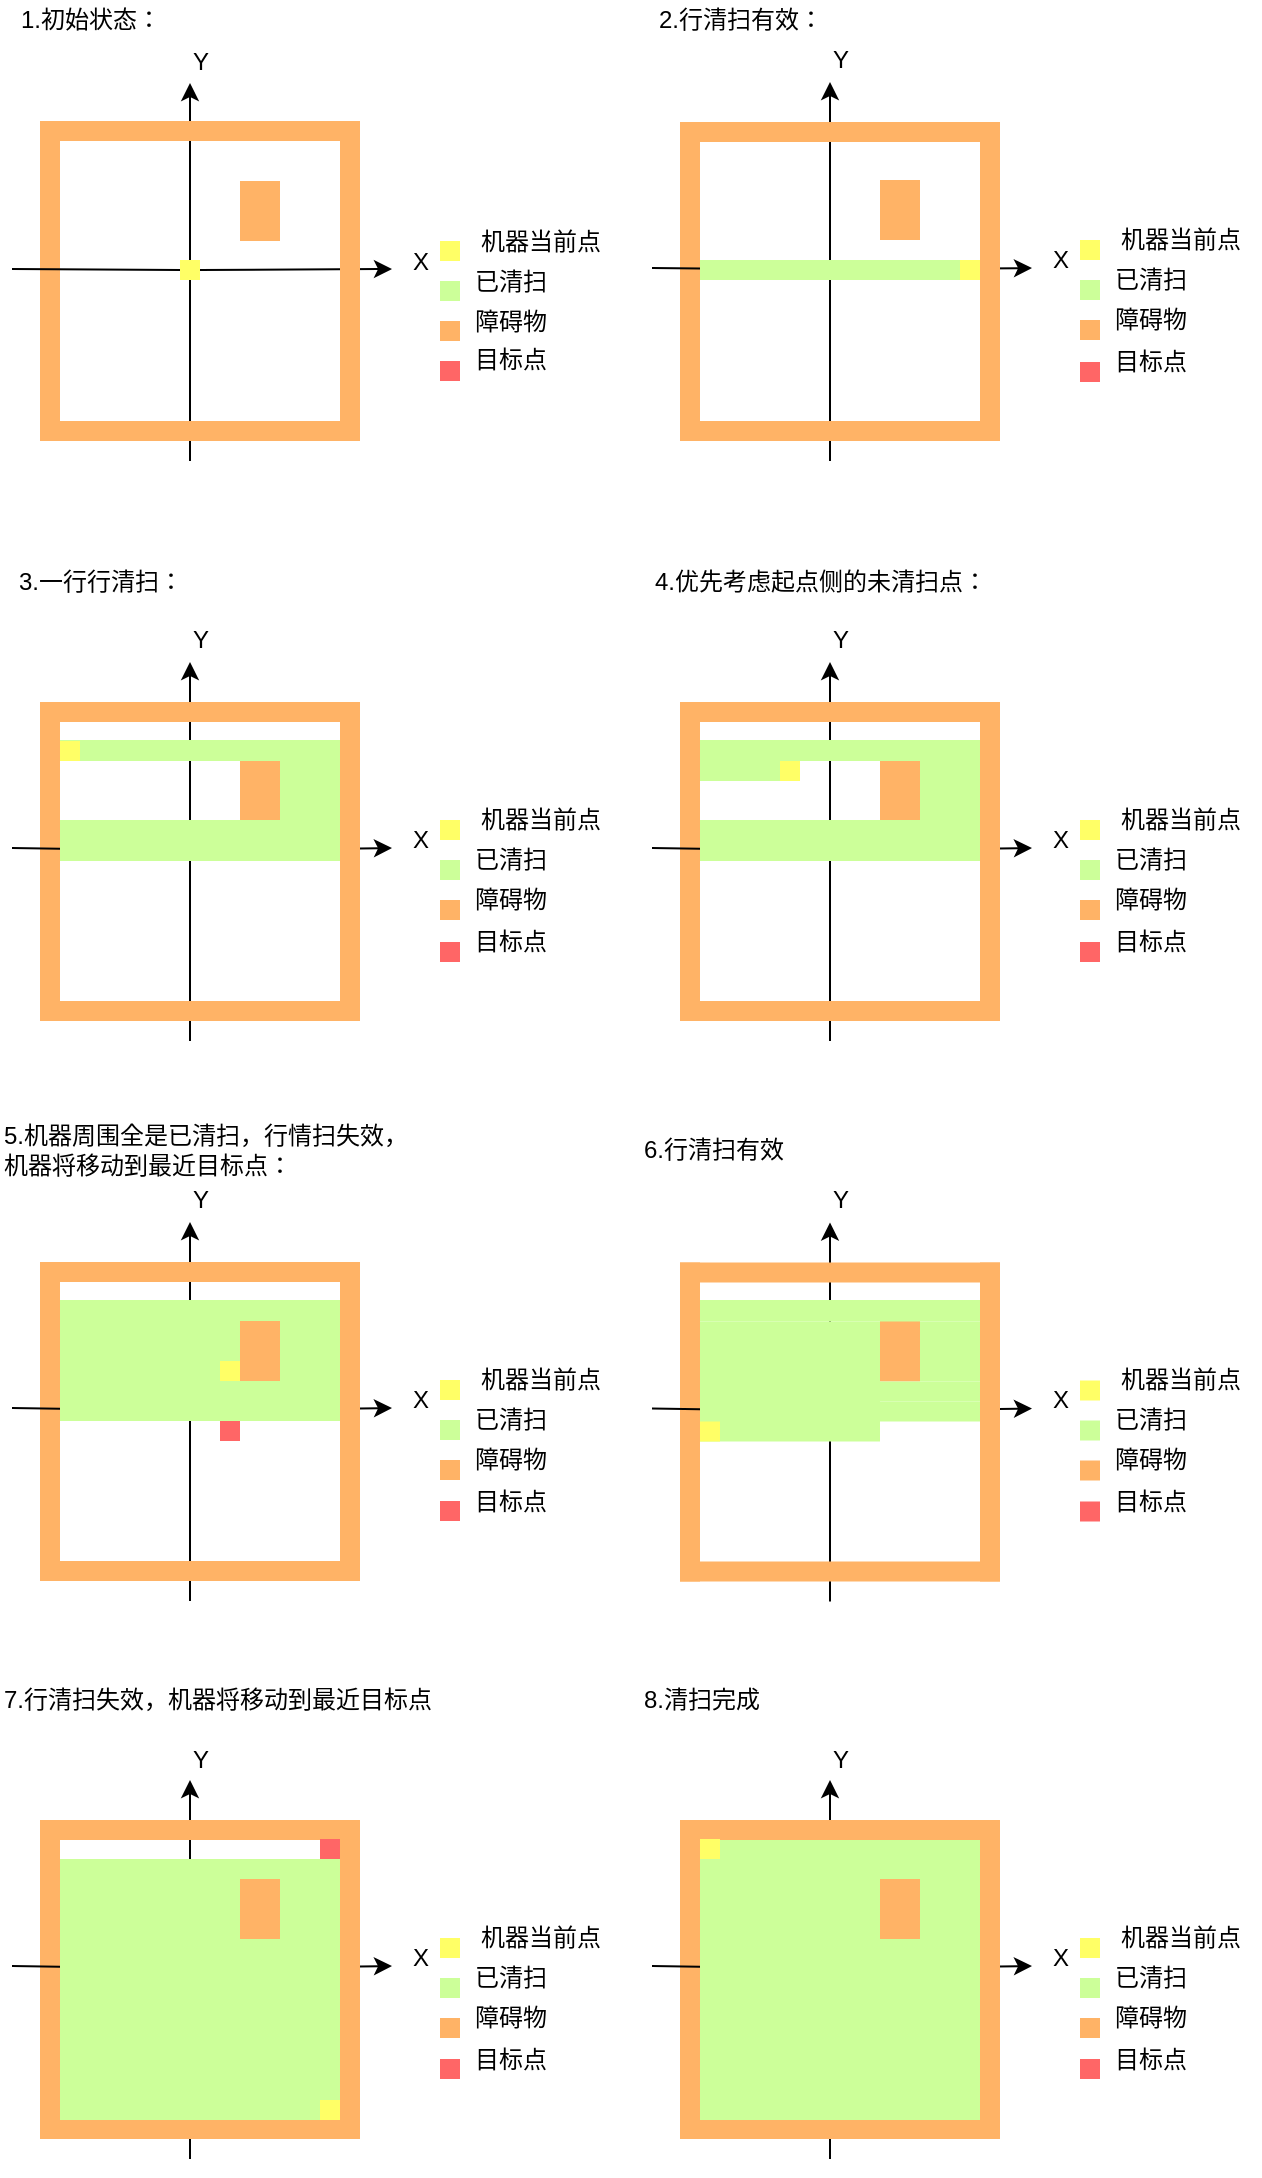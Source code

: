 <mxfile version="15.8.7" type="device"><diagram id="7KvqOtLz91xRy_3SredH" name="第 1 页"><mxGraphModel dx="1724" dy="1102" grid="1" gridSize="10" guides="1" tooltips="1" connect="1" arrows="1" fold="1" page="1" pageScale="1" pageWidth="827" pageHeight="1169" math="0" shadow="0"><root><mxCell id="0"/><mxCell id="1" parent="0"/><mxCell id="sie6bC2QQwxbYYIIxRtI-1" value="" style="endArrow=classic;html=1;rounded=0;startArrow=none;" edge="1" parent="1" source="sie6bC2QQwxbYYIIxRtI-11"><mxGeometry width="50" height="50" relative="1" as="geometry"><mxPoint x="86" y="174.5" as="sourcePoint"/><mxPoint x="276" y="174.5" as="targetPoint"/></mxGeometry></mxCell><mxCell id="sie6bC2QQwxbYYIIxRtI-2" value="" style="endArrow=classic;html=1;rounded=0;startArrow=none;" edge="1" parent="1" source="sie6bC2QQwxbYYIIxRtI-11"><mxGeometry width="50" height="50" relative="1" as="geometry"><mxPoint x="175" y="271.5" as="sourcePoint"/><mxPoint x="175" y="81.5" as="targetPoint"/></mxGeometry></mxCell><mxCell id="sie6bC2QQwxbYYIIxRtI-3" value="X" style="text;html=1;align=center;verticalAlign=middle;resizable=0;points=[];autosize=1;strokeColor=none;fillColor=none;" vertex="1" parent="1"><mxGeometry x="280" y="160.5" width="20" height="20" as="geometry"/></mxCell><mxCell id="sie6bC2QQwxbYYIIxRtI-4" value="Y" style="text;html=1;align=center;verticalAlign=middle;resizable=0;points=[];autosize=1;strokeColor=none;fillColor=none;" vertex="1" parent="1"><mxGeometry x="170" y="60.5" width="20" height="20" as="geometry"/></mxCell><mxCell id="sie6bC2QQwxbYYIIxRtI-5" value="" style="rounded=0;whiteSpace=wrap;html=1;strokeColor=none;fillColor=#FFFF66;" vertex="1" parent="1"><mxGeometry x="300" y="160.5" width="10" height="10" as="geometry"/></mxCell><mxCell id="sie6bC2QQwxbYYIIxRtI-6" value="机器当前点" style="text;html=1;align=center;verticalAlign=middle;resizable=0;points=[];autosize=1;strokeColor=none;fillColor=none;" vertex="1" parent="1"><mxGeometry x="310" y="150.5" width="80" height="20" as="geometry"/></mxCell><mxCell id="sie6bC2QQwxbYYIIxRtI-7" value="" style="rounded=0;whiteSpace=wrap;html=1;strokeColor=none;fillColor=#CCFF99;" vertex="1" parent="1"><mxGeometry x="300" y="180.5" width="10" height="10" as="geometry"/></mxCell><mxCell id="sie6bC2QQwxbYYIIxRtI-8" value="已清扫" style="text;html=1;align=center;verticalAlign=middle;resizable=0;points=[];autosize=1;strokeColor=none;fillColor=none;" vertex="1" parent="1"><mxGeometry x="310" y="170.5" width="50" height="20" as="geometry"/></mxCell><mxCell id="sie6bC2QQwxbYYIIxRtI-9" value="" style="rounded=0;whiteSpace=wrap;html=1;strokeColor=none;fillColor=#FFB366;" vertex="1" parent="1"><mxGeometry x="300" y="200.5" width="10" height="10" as="geometry"/></mxCell><mxCell id="sie6bC2QQwxbYYIIxRtI-10" value="障碍物" style="text;html=1;align=center;verticalAlign=middle;resizable=0;points=[];autosize=1;strokeColor=none;fillColor=none;" vertex="1" parent="1"><mxGeometry x="310" y="190.5" width="50" height="20" as="geometry"/></mxCell><mxCell id="sie6bC2QQwxbYYIIxRtI-12" value="" style="endArrow=none;html=1;rounded=0;" edge="1" parent="1" target="sie6bC2QQwxbYYIIxRtI-11"><mxGeometry width="50" height="50" relative="1" as="geometry"><mxPoint x="175" y="270.5" as="sourcePoint"/><mxPoint x="175" y="81.5" as="targetPoint"/></mxGeometry></mxCell><mxCell id="sie6bC2QQwxbYYIIxRtI-13" value="" style="rounded=0;whiteSpace=wrap;html=1;strokeColor=none;fillColor=#FFB366;" vertex="1" parent="1"><mxGeometry x="200" y="130.5" width="20" height="30" as="geometry"/></mxCell><mxCell id="sie6bC2QQwxbYYIIxRtI-14" value="1.初始状态：" style="text;html=1;align=center;verticalAlign=middle;resizable=0;points=[];autosize=1;strokeColor=none;fillColor=none;" vertex="1" parent="1"><mxGeometry x="80" y="40" width="90" height="20" as="geometry"/></mxCell><mxCell id="sie6bC2QQwxbYYIIxRtI-15" value="" style="endArrow=classic;html=1;rounded=0;startArrow=none;" edge="1" parent="1" source="sie6bC2QQwxbYYIIxRtI-38"><mxGeometry width="50" height="50" relative="1" as="geometry"><mxPoint x="406" y="174" as="sourcePoint"/><mxPoint x="596" y="174" as="targetPoint"/></mxGeometry></mxCell><mxCell id="sie6bC2QQwxbYYIIxRtI-16" value="" style="endArrow=classic;html=1;rounded=0;startArrow=none;" edge="1" parent="1"><mxGeometry width="50" height="50" relative="1" as="geometry"><mxPoint x="495" y="270.5" as="sourcePoint"/><mxPoint x="495" y="81" as="targetPoint"/></mxGeometry></mxCell><mxCell id="sie6bC2QQwxbYYIIxRtI-17" value="X" style="text;html=1;align=center;verticalAlign=middle;resizable=0;points=[];autosize=1;strokeColor=none;fillColor=none;" vertex="1" parent="1"><mxGeometry x="600" y="160" width="20" height="20" as="geometry"/></mxCell><mxCell id="sie6bC2QQwxbYYIIxRtI-18" value="Y" style="text;html=1;align=center;verticalAlign=middle;resizable=0;points=[];autosize=1;strokeColor=none;fillColor=none;" vertex="1" parent="1"><mxGeometry x="490" y="60" width="20" height="20" as="geometry"/></mxCell><mxCell id="sie6bC2QQwxbYYIIxRtI-19" value="" style="rounded=0;whiteSpace=wrap;html=1;strokeColor=none;fillColor=#FFFF66;" vertex="1" parent="1"><mxGeometry x="620" y="160" width="10" height="10" as="geometry"/></mxCell><mxCell id="sie6bC2QQwxbYYIIxRtI-20" value="机器当前点" style="text;html=1;align=center;verticalAlign=middle;resizable=0;points=[];autosize=1;strokeColor=none;fillColor=none;" vertex="1" parent="1"><mxGeometry x="630" y="150" width="80" height="20" as="geometry"/></mxCell><mxCell id="sie6bC2QQwxbYYIIxRtI-21" value="" style="rounded=0;whiteSpace=wrap;html=1;strokeColor=none;fillColor=#CCFF99;" vertex="1" parent="1"><mxGeometry x="620" y="180" width="10" height="10" as="geometry"/></mxCell><mxCell id="sie6bC2QQwxbYYIIxRtI-22" value="已清扫" style="text;html=1;align=center;verticalAlign=middle;resizable=0;points=[];autosize=1;strokeColor=none;fillColor=none;" vertex="1" parent="1"><mxGeometry x="630" y="170" width="50" height="20" as="geometry"/></mxCell><mxCell id="sie6bC2QQwxbYYIIxRtI-23" value="" style="rounded=0;whiteSpace=wrap;html=1;strokeColor=none;fillColor=#FFB366;" vertex="1" parent="1"><mxGeometry x="620" y="200" width="10" height="10" as="geometry"/></mxCell><mxCell id="sie6bC2QQwxbYYIIxRtI-24" value="障碍物" style="text;html=1;align=center;verticalAlign=middle;resizable=0;points=[];autosize=1;strokeColor=none;fillColor=none;" vertex="1" parent="1"><mxGeometry x="630" y="190" width="50" height="20" as="geometry"/></mxCell><mxCell id="sie6bC2QQwxbYYIIxRtI-27" value="" style="rounded=0;whiteSpace=wrap;html=1;strokeColor=none;fillColor=#FFB366;" vertex="1" parent="1"><mxGeometry x="520" y="130" width="20" height="30" as="geometry"/></mxCell><mxCell id="sie6bC2QQwxbYYIIxRtI-28" value="2.行清扫有效：" style="text;html=1;align=center;verticalAlign=middle;resizable=0;points=[];autosize=1;strokeColor=none;fillColor=none;" vertex="1" parent="1"><mxGeometry x="400" y="40" width="100" height="20" as="geometry"/></mxCell><mxCell id="sie6bC2QQwxbYYIIxRtI-30" value="" style="rounded=0;whiteSpace=wrap;html=1;strokeColor=none;fillColor=#FFB366;" vertex="1" parent="1"><mxGeometry x="100" y="250.5" width="160" height="10" as="geometry"/></mxCell><mxCell id="sie6bC2QQwxbYYIIxRtI-31" value="" style="rounded=0;whiteSpace=wrap;html=1;strokeColor=none;fillColor=#FFB366;" vertex="1" parent="1"><mxGeometry x="100" y="100.5" width="160" height="10" as="geometry"/></mxCell><mxCell id="sie6bC2QQwxbYYIIxRtI-32" value="" style="rounded=0;whiteSpace=wrap;html=1;strokeColor=none;fillColor=#FFB366;" vertex="1" parent="1"><mxGeometry x="250" y="100.5" width="10" height="159.5" as="geometry"/></mxCell><mxCell id="sie6bC2QQwxbYYIIxRtI-33" value="" style="rounded=0;whiteSpace=wrap;html=1;strokeColor=none;fillColor=#FFB366;" vertex="1" parent="1"><mxGeometry x="100" y="101" width="10" height="159.5" as="geometry"/></mxCell><mxCell id="sie6bC2QQwxbYYIIxRtI-34" value="" style="rounded=0;whiteSpace=wrap;html=1;strokeColor=none;fillColor=#FFB366;" vertex="1" parent="1"><mxGeometry x="420" y="250.5" width="160" height="10" as="geometry"/></mxCell><mxCell id="sie6bC2QQwxbYYIIxRtI-35" value="" style="rounded=0;whiteSpace=wrap;html=1;strokeColor=none;fillColor=#FFB366;" vertex="1" parent="1"><mxGeometry x="420" y="101" width="160" height="10" as="geometry"/></mxCell><mxCell id="sie6bC2QQwxbYYIIxRtI-36" value="" style="rounded=0;whiteSpace=wrap;html=1;strokeColor=none;fillColor=#FFB366;" vertex="1" parent="1"><mxGeometry x="570" y="101" width="10" height="159.5" as="geometry"/></mxCell><mxCell id="sie6bC2QQwxbYYIIxRtI-37" value="" style="rounded=0;whiteSpace=wrap;html=1;strokeColor=none;fillColor=#FFB366;" vertex="1" parent="1"><mxGeometry x="420" y="101" width="10" height="159.5" as="geometry"/></mxCell><mxCell id="sie6bC2QQwxbYYIIxRtI-38" value="" style="rounded=0;whiteSpace=wrap;html=1;strokeColor=none;fillColor=#CCFF99;" vertex="1" parent="1"><mxGeometry x="430" y="170" width="140" height="10" as="geometry"/></mxCell><mxCell id="sie6bC2QQwxbYYIIxRtI-41" value="" style="endArrow=none;html=1;rounded=0;" edge="1" parent="1" target="sie6bC2QQwxbYYIIxRtI-38"><mxGeometry width="50" height="50" relative="1" as="geometry"><mxPoint x="406" y="174" as="sourcePoint"/><mxPoint x="596" y="174" as="targetPoint"/></mxGeometry></mxCell><mxCell id="sie6bC2QQwxbYYIIxRtI-43" value="" style="rounded=0;whiteSpace=wrap;html=1;strokeColor=none;fillColor=#FFFF66;" vertex="1" parent="1"><mxGeometry x="560" y="170" width="10" height="10" as="geometry"/></mxCell><mxCell id="sie6bC2QQwxbYYIIxRtI-44" value="" style="rounded=0;whiteSpace=wrap;html=1;strokeColor=none;fillColor=#FF6666;" vertex="1" parent="1"><mxGeometry x="300" y="220.5" width="10" height="10" as="geometry"/></mxCell><mxCell id="sie6bC2QQwxbYYIIxRtI-45" value="目标点" style="text;html=1;align=center;verticalAlign=middle;resizable=0;points=[];autosize=1;strokeColor=none;fillColor=none;" vertex="1" parent="1"><mxGeometry x="310" y="210" width="50" height="20" as="geometry"/></mxCell><mxCell id="sie6bC2QQwxbYYIIxRtI-46" value="" style="rounded=0;whiteSpace=wrap;html=1;strokeColor=none;fillColor=#FF6666;" vertex="1" parent="1"><mxGeometry x="620" y="221" width="10" height="10" as="geometry"/></mxCell><mxCell id="sie6bC2QQwxbYYIIxRtI-47" value="目标点" style="text;html=1;align=center;verticalAlign=middle;resizable=0;points=[];autosize=1;strokeColor=none;fillColor=none;" vertex="1" parent="1"><mxGeometry x="630" y="210.5" width="50" height="20" as="geometry"/></mxCell><mxCell id="sie6bC2QQwxbYYIIxRtI-54" value="" style="endArrow=classic;html=1;rounded=0;startArrow=none;" edge="1" parent="1" source="sie6bC2QQwxbYYIIxRtI-70"><mxGeometry width="50" height="50" relative="1" as="geometry"><mxPoint x="86" y="464" as="sourcePoint"/><mxPoint x="276" y="464.0" as="targetPoint"/></mxGeometry></mxCell><mxCell id="sie6bC2QQwxbYYIIxRtI-55" value="" style="endArrow=classic;html=1;rounded=0;startArrow=none;" edge="1" parent="1"><mxGeometry width="50" height="50" relative="1" as="geometry"><mxPoint x="175" y="560.5" as="sourcePoint"/><mxPoint x="175" y="371" as="targetPoint"/><Array as="points"><mxPoint x="175" y="455.5"/></Array></mxGeometry></mxCell><mxCell id="sie6bC2QQwxbYYIIxRtI-56" value="X" style="text;html=1;align=center;verticalAlign=middle;resizable=0;points=[];autosize=1;strokeColor=none;fillColor=none;" vertex="1" parent="1"><mxGeometry x="280" y="450" width="20" height="20" as="geometry"/></mxCell><mxCell id="sie6bC2QQwxbYYIIxRtI-57" value="Y" style="text;html=1;align=center;verticalAlign=middle;resizable=0;points=[];autosize=1;strokeColor=none;fillColor=none;" vertex="1" parent="1"><mxGeometry x="170" y="350" width="20" height="20" as="geometry"/></mxCell><mxCell id="sie6bC2QQwxbYYIIxRtI-58" value="" style="rounded=0;whiteSpace=wrap;html=1;strokeColor=none;fillColor=#FFFF66;" vertex="1" parent="1"><mxGeometry x="300" y="450" width="10" height="10" as="geometry"/></mxCell><mxCell id="sie6bC2QQwxbYYIIxRtI-59" value="机器当前点" style="text;html=1;align=center;verticalAlign=middle;resizable=0;points=[];autosize=1;strokeColor=none;fillColor=none;" vertex="1" parent="1"><mxGeometry x="310" y="440" width="80" height="20" as="geometry"/></mxCell><mxCell id="sie6bC2QQwxbYYIIxRtI-60" value="" style="rounded=0;whiteSpace=wrap;html=1;strokeColor=none;fillColor=#CCFF99;" vertex="1" parent="1"><mxGeometry x="300" y="470" width="10" height="10" as="geometry"/></mxCell><mxCell id="sie6bC2QQwxbYYIIxRtI-61" value="已清扫" style="text;html=1;align=center;verticalAlign=middle;resizable=0;points=[];autosize=1;strokeColor=none;fillColor=none;" vertex="1" parent="1"><mxGeometry x="310" y="460" width="50" height="20" as="geometry"/></mxCell><mxCell id="sie6bC2QQwxbYYIIxRtI-62" value="" style="rounded=0;whiteSpace=wrap;html=1;strokeColor=none;fillColor=#FFB366;" vertex="1" parent="1"><mxGeometry x="300" y="490" width="10" height="10" as="geometry"/></mxCell><mxCell id="sie6bC2QQwxbYYIIxRtI-63" value="障碍物" style="text;html=1;align=center;verticalAlign=middle;resizable=0;points=[];autosize=1;strokeColor=none;fillColor=none;" vertex="1" parent="1"><mxGeometry x="310" y="480" width="50" height="20" as="geometry"/></mxCell><mxCell id="sie6bC2QQwxbYYIIxRtI-64" value="" style="rounded=0;whiteSpace=wrap;html=1;strokeColor=none;fillColor=#FFB366;" vertex="1" parent="1"><mxGeometry x="200" y="420" width="20" height="30" as="geometry"/></mxCell><mxCell id="sie6bC2QQwxbYYIIxRtI-65" value="3.一行行清扫：" style="text;html=1;align=center;verticalAlign=middle;resizable=0;points=[];autosize=1;strokeColor=none;fillColor=none;" vertex="1" parent="1"><mxGeometry x="80" y="320.5" width="100" height="20" as="geometry"/></mxCell><mxCell id="sie6bC2QQwxbYYIIxRtI-66" value="" style="rounded=0;whiteSpace=wrap;html=1;strokeColor=none;fillColor=#FFB366;" vertex="1" parent="1"><mxGeometry x="100" y="540.5" width="160" height="10" as="geometry"/></mxCell><mxCell id="sie6bC2QQwxbYYIIxRtI-67" value="" style="rounded=0;whiteSpace=wrap;html=1;strokeColor=none;fillColor=#FFB366;" vertex="1" parent="1"><mxGeometry x="100" y="391" width="160" height="10" as="geometry"/></mxCell><mxCell id="sie6bC2QQwxbYYIIxRtI-68" value="" style="rounded=0;whiteSpace=wrap;html=1;strokeColor=none;fillColor=#FFB366;" vertex="1" parent="1"><mxGeometry x="250" y="391" width="10" height="159.5" as="geometry"/></mxCell><mxCell id="sie6bC2QQwxbYYIIxRtI-69" value="" style="rounded=0;whiteSpace=wrap;html=1;strokeColor=none;fillColor=#FFB366;" vertex="1" parent="1"><mxGeometry x="100" y="391" width="10" height="159.5" as="geometry"/></mxCell><mxCell id="sie6bC2QQwxbYYIIxRtI-70" value="" style="rounded=0;whiteSpace=wrap;html=1;strokeColor=none;fillColor=#CCFF99;" vertex="1" parent="1"><mxGeometry x="110" y="460.5" width="140" height="10" as="geometry"/></mxCell><mxCell id="sie6bC2QQwxbYYIIxRtI-71" value="" style="endArrow=none;html=1;rounded=0;" edge="1" parent="1" target="sie6bC2QQwxbYYIIxRtI-70"><mxGeometry width="50" height="50" relative="1" as="geometry"><mxPoint x="86" y="464.0" as="sourcePoint"/><mxPoint x="276" y="464" as="targetPoint"/></mxGeometry></mxCell><mxCell id="sie6bC2QQwxbYYIIxRtI-73" value="" style="rounded=0;whiteSpace=wrap;html=1;strokeColor=none;fillColor=#FF6666;" vertex="1" parent="1"><mxGeometry x="300" y="511" width="10" height="10" as="geometry"/></mxCell><mxCell id="sie6bC2QQwxbYYIIxRtI-74" value="目标点" style="text;html=1;align=center;verticalAlign=middle;resizable=0;points=[];autosize=1;strokeColor=none;fillColor=none;" vertex="1" parent="1"><mxGeometry x="310" y="500.5" width="50" height="20" as="geometry"/></mxCell><mxCell id="sie6bC2QQwxbYYIIxRtI-76" value="" style="rounded=0;whiteSpace=wrap;html=1;strokeColor=none;fillColor=#CCFF99;" vertex="1" parent="1"><mxGeometry x="110" y="450" width="140" height="10.5" as="geometry"/></mxCell><mxCell id="sie6bC2QQwxbYYIIxRtI-77" value="" style="rounded=0;whiteSpace=wrap;html=1;strokeColor=none;fillColor=#CCFF99;" vertex="1" parent="1"><mxGeometry x="220" y="420.5" width="30" height="30" as="geometry"/></mxCell><mxCell id="sie6bC2QQwxbYYIIxRtI-79" value="" style="endArrow=classic;html=1;rounded=0;startArrow=none;" edge="1" parent="1" source="sie6bC2QQwxbYYIIxRtI-95"><mxGeometry width="50" height="50" relative="1" as="geometry"><mxPoint x="406" y="464" as="sourcePoint"/><mxPoint x="596" y="464" as="targetPoint"/></mxGeometry></mxCell><mxCell id="sie6bC2QQwxbYYIIxRtI-80" value="" style="endArrow=classic;html=1;rounded=0;startArrow=none;" edge="1" parent="1"><mxGeometry width="50" height="50" relative="1" as="geometry"><mxPoint x="495" y="560.5" as="sourcePoint"/><mxPoint x="495" y="371" as="targetPoint"/><Array as="points"><mxPoint x="495" y="455.5"/></Array></mxGeometry></mxCell><mxCell id="sie6bC2QQwxbYYIIxRtI-81" value="X" style="text;html=1;align=center;verticalAlign=middle;resizable=0;points=[];autosize=1;strokeColor=none;fillColor=none;" vertex="1" parent="1"><mxGeometry x="600" y="450" width="20" height="20" as="geometry"/></mxCell><mxCell id="sie6bC2QQwxbYYIIxRtI-82" value="Y" style="text;html=1;align=center;verticalAlign=middle;resizable=0;points=[];autosize=1;strokeColor=none;fillColor=none;" vertex="1" parent="1"><mxGeometry x="490" y="350" width="20" height="20" as="geometry"/></mxCell><mxCell id="sie6bC2QQwxbYYIIxRtI-83" value="" style="rounded=0;whiteSpace=wrap;html=1;strokeColor=none;fillColor=#FFFF66;" vertex="1" parent="1"><mxGeometry x="620" y="450" width="10" height="10" as="geometry"/></mxCell><mxCell id="sie6bC2QQwxbYYIIxRtI-84" value="机器当前点" style="text;html=1;align=center;verticalAlign=middle;resizable=0;points=[];autosize=1;strokeColor=none;fillColor=none;" vertex="1" parent="1"><mxGeometry x="630" y="440" width="80" height="20" as="geometry"/></mxCell><mxCell id="sie6bC2QQwxbYYIIxRtI-85" value="" style="rounded=0;whiteSpace=wrap;html=1;strokeColor=none;fillColor=#CCFF99;" vertex="1" parent="1"><mxGeometry x="620" y="470" width="10" height="10" as="geometry"/></mxCell><mxCell id="sie6bC2QQwxbYYIIxRtI-86" value="已清扫" style="text;html=1;align=center;verticalAlign=middle;resizable=0;points=[];autosize=1;strokeColor=none;fillColor=none;" vertex="1" parent="1"><mxGeometry x="630" y="460" width="50" height="20" as="geometry"/></mxCell><mxCell id="sie6bC2QQwxbYYIIxRtI-87" value="" style="rounded=0;whiteSpace=wrap;html=1;strokeColor=none;fillColor=#FFB366;" vertex="1" parent="1"><mxGeometry x="620" y="490" width="10" height="10" as="geometry"/></mxCell><mxCell id="sie6bC2QQwxbYYIIxRtI-88" value="障碍物" style="text;html=1;align=center;verticalAlign=middle;resizable=0;points=[];autosize=1;strokeColor=none;fillColor=none;" vertex="1" parent="1"><mxGeometry x="630" y="480" width="50" height="20" as="geometry"/></mxCell><mxCell id="sie6bC2QQwxbYYIIxRtI-89" value="" style="rounded=0;whiteSpace=wrap;html=1;strokeColor=none;fillColor=#FFB366;" vertex="1" parent="1"><mxGeometry x="520" y="420" width="20" height="30.5" as="geometry"/></mxCell><mxCell id="sie6bC2QQwxbYYIIxRtI-90" value="4.优先考虑起点侧的未清扫点：" style="text;html=1;align=center;verticalAlign=middle;resizable=0;points=[];autosize=1;strokeColor=none;fillColor=none;" vertex="1" parent="1"><mxGeometry x="400" y="320.5" width="180" height="20" as="geometry"/></mxCell><mxCell id="sie6bC2QQwxbYYIIxRtI-91" value="" style="rounded=0;whiteSpace=wrap;html=1;strokeColor=none;fillColor=#FFB366;" vertex="1" parent="1"><mxGeometry x="420" y="540.5" width="160" height="10" as="geometry"/></mxCell><mxCell id="sie6bC2QQwxbYYIIxRtI-92" value="" style="rounded=0;whiteSpace=wrap;html=1;strokeColor=none;fillColor=#FFB366;" vertex="1" parent="1"><mxGeometry x="420" y="391" width="160" height="10" as="geometry"/></mxCell><mxCell id="sie6bC2QQwxbYYIIxRtI-93" value="" style="rounded=0;whiteSpace=wrap;html=1;strokeColor=none;fillColor=#FFB366;" vertex="1" parent="1"><mxGeometry x="570" y="391" width="10" height="159.5" as="geometry"/></mxCell><mxCell id="sie6bC2QQwxbYYIIxRtI-94" value="" style="rounded=0;whiteSpace=wrap;html=1;strokeColor=none;fillColor=#FFB366;" vertex="1" parent="1"><mxGeometry x="420" y="391" width="10" height="159.5" as="geometry"/></mxCell><mxCell id="sie6bC2QQwxbYYIIxRtI-95" value="" style="rounded=0;whiteSpace=wrap;html=1;strokeColor=none;fillColor=#CCFF99;" vertex="1" parent="1"><mxGeometry x="430" y="460.5" width="140" height="10" as="geometry"/></mxCell><mxCell id="sie6bC2QQwxbYYIIxRtI-96" value="" style="endArrow=none;html=1;rounded=0;" edge="1" parent="1" target="sie6bC2QQwxbYYIIxRtI-95"><mxGeometry width="50" height="50" relative="1" as="geometry"><mxPoint x="406" y="464" as="sourcePoint"/><mxPoint x="596" y="464" as="targetPoint"/></mxGeometry></mxCell><mxCell id="sie6bC2QQwxbYYIIxRtI-97" value="" style="rounded=0;whiteSpace=wrap;html=1;strokeColor=none;fillColor=#FF6666;" vertex="1" parent="1"><mxGeometry x="620" y="511" width="10" height="10" as="geometry"/></mxCell><mxCell id="sie6bC2QQwxbYYIIxRtI-98" value="目标点" style="text;html=1;align=center;verticalAlign=middle;resizable=0;points=[];autosize=1;strokeColor=none;fillColor=none;" vertex="1" parent="1"><mxGeometry x="630" y="500.5" width="50" height="20" as="geometry"/></mxCell><mxCell id="sie6bC2QQwxbYYIIxRtI-99" value="" style="rounded=0;whiteSpace=wrap;html=1;strokeColor=none;fillColor=#CCFF99;" vertex="1" parent="1"><mxGeometry x="430" y="450" width="140" height="10.5" as="geometry"/></mxCell><mxCell id="sie6bC2QQwxbYYIIxRtI-100" value="" style="rounded=0;whiteSpace=wrap;html=1;strokeColor=none;fillColor=#CCFF99;" vertex="1" parent="1"><mxGeometry x="540" y="420.5" width="30" height="30" as="geometry"/></mxCell><mxCell id="sie6bC2QQwxbYYIIxRtI-103" value="" style="rounded=0;whiteSpace=wrap;html=1;strokeColor=none;fillColor=#CCFF99;" vertex="1" parent="1"><mxGeometry x="430" y="410" width="140" height="10.5" as="geometry"/></mxCell><mxCell id="sie6bC2QQwxbYYIIxRtI-106" value="" style="rounded=0;whiteSpace=wrap;html=1;strokeColor=none;fillColor=#CCFF99;" vertex="1" parent="1"><mxGeometry x="110" y="410" width="140" height="10.5" as="geometry"/></mxCell><mxCell id="sie6bC2QQwxbYYIIxRtI-107" value="" style="rounded=0;whiteSpace=wrap;html=1;strokeColor=none;fillColor=#FFFF66;" vertex="1" parent="1"><mxGeometry x="110" y="410.5" width="10" height="10" as="geometry"/></mxCell><mxCell id="sie6bC2QQwxbYYIIxRtI-108" value="" style="rounded=0;whiteSpace=wrap;html=1;strokeColor=none;fillColor=#CCFF99;" vertex="1" parent="1"><mxGeometry x="430" y="420.5" width="50" height="10" as="geometry"/></mxCell><mxCell id="sie6bC2QQwxbYYIIxRtI-109" value="" style="rounded=0;whiteSpace=wrap;html=1;strokeColor=none;fillColor=#FFFF66;" vertex="1" parent="1"><mxGeometry x="470" y="420.5" width="10" height="10" as="geometry"/></mxCell><mxCell id="sie6bC2QQwxbYYIIxRtI-110" value="" style="endArrow=classic;html=1;rounded=0;startArrow=none;" edge="1" parent="1" source="sie6bC2QQwxbYYIIxRtI-126"><mxGeometry width="50" height="50" relative="1" as="geometry"><mxPoint x="86" y="744" as="sourcePoint"/><mxPoint x="276" y="744" as="targetPoint"/></mxGeometry></mxCell><mxCell id="sie6bC2QQwxbYYIIxRtI-111" value="" style="endArrow=classic;html=1;rounded=0;startArrow=none;" edge="1" parent="1"><mxGeometry width="50" height="50" relative="1" as="geometry"><mxPoint x="175" y="840.5" as="sourcePoint"/><mxPoint x="175" y="651" as="targetPoint"/><Array as="points"><mxPoint x="175" y="735.5"/></Array></mxGeometry></mxCell><mxCell id="sie6bC2QQwxbYYIIxRtI-112" value="X" style="text;html=1;align=center;verticalAlign=middle;resizable=0;points=[];autosize=1;strokeColor=none;fillColor=none;" vertex="1" parent="1"><mxGeometry x="280" y="730" width="20" height="20" as="geometry"/></mxCell><mxCell id="sie6bC2QQwxbYYIIxRtI-113" value="Y" style="text;html=1;align=center;verticalAlign=middle;resizable=0;points=[];autosize=1;strokeColor=none;fillColor=none;" vertex="1" parent="1"><mxGeometry x="170" y="630" width="20" height="20" as="geometry"/></mxCell><mxCell id="sie6bC2QQwxbYYIIxRtI-114" value="" style="rounded=0;whiteSpace=wrap;html=1;strokeColor=none;fillColor=#FFFF66;" vertex="1" parent="1"><mxGeometry x="300" y="730" width="10" height="10" as="geometry"/></mxCell><mxCell id="sie6bC2QQwxbYYIIxRtI-115" value="机器当前点" style="text;html=1;align=center;verticalAlign=middle;resizable=0;points=[];autosize=1;strokeColor=none;fillColor=none;" vertex="1" parent="1"><mxGeometry x="310" y="720" width="80" height="20" as="geometry"/></mxCell><mxCell id="sie6bC2QQwxbYYIIxRtI-116" value="" style="rounded=0;whiteSpace=wrap;html=1;strokeColor=none;fillColor=#CCFF99;" vertex="1" parent="1"><mxGeometry x="300" y="750" width="10" height="10" as="geometry"/></mxCell><mxCell id="sie6bC2QQwxbYYIIxRtI-117" value="已清扫" style="text;html=1;align=center;verticalAlign=middle;resizable=0;points=[];autosize=1;strokeColor=none;fillColor=none;" vertex="1" parent="1"><mxGeometry x="310" y="740" width="50" height="20" as="geometry"/></mxCell><mxCell id="sie6bC2QQwxbYYIIxRtI-118" value="" style="rounded=0;whiteSpace=wrap;html=1;strokeColor=none;fillColor=#FFB366;" vertex="1" parent="1"><mxGeometry x="300" y="770" width="10" height="10" as="geometry"/></mxCell><mxCell id="sie6bC2QQwxbYYIIxRtI-119" value="障碍物" style="text;html=1;align=center;verticalAlign=middle;resizable=0;points=[];autosize=1;strokeColor=none;fillColor=none;" vertex="1" parent="1"><mxGeometry x="310" y="760" width="50" height="20" as="geometry"/></mxCell><mxCell id="sie6bC2QQwxbYYIIxRtI-120" value="" style="rounded=0;whiteSpace=wrap;html=1;strokeColor=none;fillColor=#FFB366;" vertex="1" parent="1"><mxGeometry x="200" y="700" width="20" height="30.5" as="geometry"/></mxCell><mxCell id="sie6bC2QQwxbYYIIxRtI-121" value="5.机器周围全是已清扫，行情扫失效，&lt;br&gt;机器将移动到最近目标点：" style="text;html=1;align=left;verticalAlign=middle;resizable=0;points=[];autosize=1;strokeColor=none;fillColor=none;" vertex="1" parent="1"><mxGeometry x="80" y="600" width="220" height="30" as="geometry"/></mxCell><mxCell id="sie6bC2QQwxbYYIIxRtI-122" value="" style="rounded=0;whiteSpace=wrap;html=1;strokeColor=none;fillColor=#FFB366;" vertex="1" parent="1"><mxGeometry x="100" y="820.5" width="160" height="10" as="geometry"/></mxCell><mxCell id="sie6bC2QQwxbYYIIxRtI-123" value="" style="rounded=0;whiteSpace=wrap;html=1;strokeColor=none;fillColor=#FFB366;" vertex="1" parent="1"><mxGeometry x="100" y="671" width="160" height="10" as="geometry"/></mxCell><mxCell id="sie6bC2QQwxbYYIIxRtI-124" value="" style="rounded=0;whiteSpace=wrap;html=1;strokeColor=none;fillColor=#FFB366;" vertex="1" parent="1"><mxGeometry x="250" y="671" width="10" height="159.5" as="geometry"/></mxCell><mxCell id="sie6bC2QQwxbYYIIxRtI-125" value="" style="rounded=0;whiteSpace=wrap;html=1;strokeColor=none;fillColor=#FFB366;" vertex="1" parent="1"><mxGeometry x="100" y="671" width="10" height="159.5" as="geometry"/></mxCell><mxCell id="sie6bC2QQwxbYYIIxRtI-126" value="" style="rounded=0;whiteSpace=wrap;html=1;strokeColor=none;fillColor=#CCFF99;" vertex="1" parent="1"><mxGeometry x="110" y="740.5" width="140" height="10" as="geometry"/></mxCell><mxCell id="sie6bC2QQwxbYYIIxRtI-127" value="" style="endArrow=none;html=1;rounded=0;" edge="1" parent="1" target="sie6bC2QQwxbYYIIxRtI-126"><mxGeometry width="50" height="50" relative="1" as="geometry"><mxPoint x="86" y="744" as="sourcePoint"/><mxPoint x="276" y="744" as="targetPoint"/></mxGeometry></mxCell><mxCell id="sie6bC2QQwxbYYIIxRtI-128" value="" style="rounded=0;whiteSpace=wrap;html=1;strokeColor=none;fillColor=#FF6666;" vertex="1" parent="1"><mxGeometry x="300" y="790.5" width="10" height="10" as="geometry"/></mxCell><mxCell id="sie6bC2QQwxbYYIIxRtI-129" value="目标点" style="text;html=1;align=center;verticalAlign=middle;resizable=0;points=[];autosize=1;strokeColor=none;fillColor=none;" vertex="1" parent="1"><mxGeometry x="310" y="780.5" width="50" height="20" as="geometry"/></mxCell><mxCell id="sie6bC2QQwxbYYIIxRtI-130" value="" style="rounded=0;whiteSpace=wrap;html=1;strokeColor=none;fillColor=#CCFF99;" vertex="1" parent="1"><mxGeometry x="110" y="730.5" width="140" height="10" as="geometry"/></mxCell><mxCell id="sie6bC2QQwxbYYIIxRtI-131" value="" style="rounded=0;whiteSpace=wrap;html=1;strokeColor=none;fillColor=#CCFF99;" vertex="1" parent="1"><mxGeometry x="220" y="700.5" width="30" height="30" as="geometry"/></mxCell><mxCell id="sie6bC2QQwxbYYIIxRtI-132" value="" style="rounded=0;whiteSpace=wrap;html=1;strokeColor=none;fillColor=#CCFF99;" vertex="1" parent="1"><mxGeometry x="110" y="690" width="140" height="10.5" as="geometry"/></mxCell><mxCell id="sie6bC2QQwxbYYIIxRtI-133" value="" style="rounded=0;whiteSpace=wrap;html=1;strokeColor=none;fillColor=#CCFF99;" vertex="1" parent="1"><mxGeometry x="110" y="700.5" width="90" height="40" as="geometry"/></mxCell><mxCell id="sie6bC2QQwxbYYIIxRtI-134" value="" style="rounded=0;whiteSpace=wrap;html=1;strokeColor=none;fillColor=#FFFF66;" vertex="1" parent="1"><mxGeometry x="190" y="720.5" width="10" height="10" as="geometry"/></mxCell><mxCell id="sie6bC2QQwxbYYIIxRtI-137" value="" style="rounded=0;whiteSpace=wrap;html=1;strokeColor=none;fillColor=#FF6666;" vertex="1" parent="1"><mxGeometry x="190" y="750.5" width="10" height="10" as="geometry"/></mxCell><mxCell id="sie6bC2QQwxbYYIIxRtI-138" value="" style="endArrow=classic;html=1;rounded=0;startArrow=none;" edge="1" parent="1" source="sie6bC2QQwxbYYIIxRtI-154"><mxGeometry width="50" height="50" relative="1" as="geometry"><mxPoint x="406" y="744.25" as="sourcePoint"/><mxPoint x="596" y="744.25" as="targetPoint"/></mxGeometry></mxCell><mxCell id="sie6bC2QQwxbYYIIxRtI-139" value="" style="endArrow=classic;html=1;rounded=0;startArrow=none;" edge="1" parent="1"><mxGeometry width="50" height="50" relative="1" as="geometry"><mxPoint x="495" y="840.75" as="sourcePoint"/><mxPoint x="495" y="651.25" as="targetPoint"/><Array as="points"><mxPoint x="495" y="735.75"/></Array></mxGeometry></mxCell><mxCell id="sie6bC2QQwxbYYIIxRtI-140" value="X" style="text;html=1;align=center;verticalAlign=middle;resizable=0;points=[];autosize=1;strokeColor=none;fillColor=none;" vertex="1" parent="1"><mxGeometry x="600" y="730.25" width="20" height="20" as="geometry"/></mxCell><mxCell id="sie6bC2QQwxbYYIIxRtI-141" value="Y" style="text;html=1;align=center;verticalAlign=middle;resizable=0;points=[];autosize=1;strokeColor=none;fillColor=none;" vertex="1" parent="1"><mxGeometry x="490" y="630.25" width="20" height="20" as="geometry"/></mxCell><mxCell id="sie6bC2QQwxbYYIIxRtI-142" value="" style="rounded=0;whiteSpace=wrap;html=1;strokeColor=none;fillColor=#FFFF66;" vertex="1" parent="1"><mxGeometry x="620" y="730.25" width="10" height="10" as="geometry"/></mxCell><mxCell id="sie6bC2QQwxbYYIIxRtI-143" value="机器当前点" style="text;html=1;align=center;verticalAlign=middle;resizable=0;points=[];autosize=1;strokeColor=none;fillColor=none;" vertex="1" parent="1"><mxGeometry x="630" y="720.25" width="80" height="20" as="geometry"/></mxCell><mxCell id="sie6bC2QQwxbYYIIxRtI-144" value="" style="rounded=0;whiteSpace=wrap;html=1;strokeColor=none;fillColor=#CCFF99;" vertex="1" parent="1"><mxGeometry x="620" y="750.25" width="10" height="10" as="geometry"/></mxCell><mxCell id="sie6bC2QQwxbYYIIxRtI-145" value="已清扫" style="text;html=1;align=center;verticalAlign=middle;resizable=0;points=[];autosize=1;strokeColor=none;fillColor=none;" vertex="1" parent="1"><mxGeometry x="630" y="740.25" width="50" height="20" as="geometry"/></mxCell><mxCell id="sie6bC2QQwxbYYIIxRtI-146" value="" style="rounded=0;whiteSpace=wrap;html=1;strokeColor=none;fillColor=#FFB366;" vertex="1" parent="1"><mxGeometry x="620" y="770.25" width="10" height="10" as="geometry"/></mxCell><mxCell id="sie6bC2QQwxbYYIIxRtI-147" value="障碍物" style="text;html=1;align=center;verticalAlign=middle;resizable=0;points=[];autosize=1;strokeColor=none;fillColor=none;" vertex="1" parent="1"><mxGeometry x="630" y="760.25" width="50" height="20" as="geometry"/></mxCell><mxCell id="sie6bC2QQwxbYYIIxRtI-148" value="" style="rounded=0;whiteSpace=wrap;html=1;strokeColor=none;fillColor=#FFB366;" vertex="1" parent="1"><mxGeometry x="520" y="700.25" width="20" height="30.5" as="geometry"/></mxCell><mxCell id="sie6bC2QQwxbYYIIxRtI-149" value="6.行清扫有效" style="text;html=1;align=left;verticalAlign=middle;resizable=0;points=[];autosize=1;strokeColor=none;fillColor=none;" vertex="1" parent="1"><mxGeometry x="400" y="605.25" width="90" height="20" as="geometry"/></mxCell><mxCell id="sie6bC2QQwxbYYIIxRtI-150" value="" style="rounded=0;whiteSpace=wrap;html=1;strokeColor=none;fillColor=#FFB366;" vertex="1" parent="1"><mxGeometry x="420" y="820.75" width="160" height="10" as="geometry"/></mxCell><mxCell id="sie6bC2QQwxbYYIIxRtI-151" value="" style="rounded=0;whiteSpace=wrap;html=1;strokeColor=none;fillColor=#FFB366;" vertex="1" parent="1"><mxGeometry x="420" y="671.25" width="160" height="10" as="geometry"/></mxCell><mxCell id="sie6bC2QQwxbYYIIxRtI-152" value="" style="rounded=0;whiteSpace=wrap;html=1;strokeColor=none;fillColor=#FFB366;" vertex="1" parent="1"><mxGeometry x="570" y="671.25" width="10" height="159.5" as="geometry"/></mxCell><mxCell id="sie6bC2QQwxbYYIIxRtI-153" value="" style="rounded=0;whiteSpace=wrap;html=1;strokeColor=none;fillColor=#FFB366;" vertex="1" parent="1"><mxGeometry x="420" y="671.25" width="10" height="159.5" as="geometry"/></mxCell><mxCell id="sie6bC2QQwxbYYIIxRtI-154" value="" style="rounded=0;whiteSpace=wrap;html=1;strokeColor=none;fillColor=#CCFF99;" vertex="1" parent="1"><mxGeometry x="430" y="740.75" width="140" height="10" as="geometry"/></mxCell><mxCell id="sie6bC2QQwxbYYIIxRtI-155" value="" style="endArrow=none;html=1;rounded=0;" edge="1" parent="1" target="sie6bC2QQwxbYYIIxRtI-154"><mxGeometry width="50" height="50" relative="1" as="geometry"><mxPoint x="406" y="744.25" as="sourcePoint"/><mxPoint x="596" y="744.25" as="targetPoint"/></mxGeometry></mxCell><mxCell id="sie6bC2QQwxbYYIIxRtI-156" value="" style="rounded=0;whiteSpace=wrap;html=1;strokeColor=none;fillColor=#FF6666;" vertex="1" parent="1"><mxGeometry x="620" y="790.75" width="10" height="10" as="geometry"/></mxCell><mxCell id="sie6bC2QQwxbYYIIxRtI-157" value="目标点" style="text;html=1;align=center;verticalAlign=middle;resizable=0;points=[];autosize=1;strokeColor=none;fillColor=none;" vertex="1" parent="1"><mxGeometry x="630" y="780.75" width="50" height="20" as="geometry"/></mxCell><mxCell id="sie6bC2QQwxbYYIIxRtI-158" value="" style="rounded=0;whiteSpace=wrap;html=1;strokeColor=none;fillColor=#CCFF99;" vertex="1" parent="1"><mxGeometry x="430" y="730.75" width="140" height="10" as="geometry"/></mxCell><mxCell id="sie6bC2QQwxbYYIIxRtI-159" value="" style="rounded=0;whiteSpace=wrap;html=1;strokeColor=none;fillColor=#CCFF99;" vertex="1" parent="1"><mxGeometry x="540" y="700.75" width="30" height="30" as="geometry"/></mxCell><mxCell id="sie6bC2QQwxbYYIIxRtI-160" value="" style="rounded=0;whiteSpace=wrap;html=1;strokeColor=none;fillColor=#CCFF99;" vertex="1" parent="1"><mxGeometry x="430" y="690" width="140" height="10.75" as="geometry"/></mxCell><mxCell id="sie6bC2QQwxbYYIIxRtI-161" value="" style="rounded=0;whiteSpace=wrap;html=1;strokeColor=none;fillColor=#CCFF99;" vertex="1" parent="1"><mxGeometry x="430" y="700.75" width="90" height="40" as="geometry"/></mxCell><mxCell id="sie6bC2QQwxbYYIIxRtI-164" value="" style="rounded=0;whiteSpace=wrap;html=1;strokeColor=none;fillColor=#CCFF99;" vertex="1" parent="1"><mxGeometry x="430" y="740.5" width="90" height="20.25" as="geometry"/></mxCell><mxCell id="sie6bC2QQwxbYYIIxRtI-165" value="" style="rounded=0;whiteSpace=wrap;html=1;strokeColor=none;fillColor=#FFFF66;" vertex="1" parent="1"><mxGeometry x="430" y="750.75" width="10" height="10" as="geometry"/></mxCell><mxCell id="sie6bC2QQwxbYYIIxRtI-167" value="" style="endArrow=classic;html=1;rounded=0;startArrow=none;" edge="1" parent="1" source="sie6bC2QQwxbYYIIxRtI-183"><mxGeometry width="50" height="50" relative="1" as="geometry"><mxPoint x="86" y="1023" as="sourcePoint"/><mxPoint x="276" y="1023" as="targetPoint"/></mxGeometry></mxCell><mxCell id="sie6bC2QQwxbYYIIxRtI-168" value="" style="endArrow=classic;html=1;rounded=0;startArrow=none;" edge="1" parent="1"><mxGeometry width="50" height="50" relative="1" as="geometry"><mxPoint x="175" y="1119.5" as="sourcePoint"/><mxPoint x="175" y="930" as="targetPoint"/><Array as="points"><mxPoint x="175" y="1014.5"/></Array></mxGeometry></mxCell><mxCell id="sie6bC2QQwxbYYIIxRtI-169" value="X" style="text;html=1;align=center;verticalAlign=middle;resizable=0;points=[];autosize=1;strokeColor=none;fillColor=none;" vertex="1" parent="1"><mxGeometry x="280" y="1009" width="20" height="20" as="geometry"/></mxCell><mxCell id="sie6bC2QQwxbYYIIxRtI-170" value="Y" style="text;html=1;align=center;verticalAlign=middle;resizable=0;points=[];autosize=1;strokeColor=none;fillColor=none;" vertex="1" parent="1"><mxGeometry x="170" y="910" width="20" height="20" as="geometry"/></mxCell><mxCell id="sie6bC2QQwxbYYIIxRtI-171" value="" style="rounded=0;whiteSpace=wrap;html=1;strokeColor=none;fillColor=#FFFF66;" vertex="1" parent="1"><mxGeometry x="300" y="1009" width="10" height="10" as="geometry"/></mxCell><mxCell id="sie6bC2QQwxbYYIIxRtI-172" value="机器当前点" style="text;html=1;align=center;verticalAlign=middle;resizable=0;points=[];autosize=1;strokeColor=none;fillColor=none;" vertex="1" parent="1"><mxGeometry x="310" y="999" width="80" height="20" as="geometry"/></mxCell><mxCell id="sie6bC2QQwxbYYIIxRtI-173" value="" style="rounded=0;whiteSpace=wrap;html=1;strokeColor=none;fillColor=#CCFF99;" vertex="1" parent="1"><mxGeometry x="300" y="1029" width="10" height="10" as="geometry"/></mxCell><mxCell id="sie6bC2QQwxbYYIIxRtI-174" value="已清扫" style="text;html=1;align=center;verticalAlign=middle;resizable=0;points=[];autosize=1;strokeColor=none;fillColor=none;" vertex="1" parent="1"><mxGeometry x="310" y="1019" width="50" height="20" as="geometry"/></mxCell><mxCell id="sie6bC2QQwxbYYIIxRtI-175" value="" style="rounded=0;whiteSpace=wrap;html=1;strokeColor=none;fillColor=#FFB366;" vertex="1" parent="1"><mxGeometry x="300" y="1049" width="10" height="10" as="geometry"/></mxCell><mxCell id="sie6bC2QQwxbYYIIxRtI-176" value="障碍物" style="text;html=1;align=center;verticalAlign=middle;resizable=0;points=[];autosize=1;strokeColor=none;fillColor=none;" vertex="1" parent="1"><mxGeometry x="310" y="1039" width="50" height="20" as="geometry"/></mxCell><mxCell id="sie6bC2QQwxbYYIIxRtI-177" value="" style="rounded=0;whiteSpace=wrap;html=1;strokeColor=none;fillColor=#FFB366;" vertex="1" parent="1"><mxGeometry x="200" y="979" width="20" height="30.5" as="geometry"/></mxCell><mxCell id="sie6bC2QQwxbYYIIxRtI-178" value="7.行清扫失效，机器将移动到最近目标点" style="text;html=1;align=left;verticalAlign=middle;resizable=0;points=[];autosize=1;strokeColor=none;fillColor=none;" vertex="1" parent="1"><mxGeometry x="80" y="880" width="230" height="20" as="geometry"/></mxCell><mxCell id="sie6bC2QQwxbYYIIxRtI-179" value="" style="rounded=0;whiteSpace=wrap;html=1;strokeColor=none;fillColor=#FFB366;" vertex="1" parent="1"><mxGeometry x="100" y="1099.5" width="160" height="10" as="geometry"/></mxCell><mxCell id="sie6bC2QQwxbYYIIxRtI-180" value="" style="rounded=0;whiteSpace=wrap;html=1;strokeColor=none;fillColor=#FFB366;" vertex="1" parent="1"><mxGeometry x="100" y="950" width="160" height="10" as="geometry"/></mxCell><mxCell id="sie6bC2QQwxbYYIIxRtI-181" value="" style="rounded=0;whiteSpace=wrap;html=1;strokeColor=none;fillColor=#FFB366;" vertex="1" parent="1"><mxGeometry x="250" y="950" width="10" height="159.5" as="geometry"/></mxCell><mxCell id="sie6bC2QQwxbYYIIxRtI-182" value="" style="rounded=0;whiteSpace=wrap;html=1;strokeColor=none;fillColor=#FFB366;" vertex="1" parent="1"><mxGeometry x="100" y="950" width="10" height="159.5" as="geometry"/></mxCell><mxCell id="sie6bC2QQwxbYYIIxRtI-183" value="" style="rounded=0;whiteSpace=wrap;html=1;strokeColor=none;fillColor=#CCFF99;" vertex="1" parent="1"><mxGeometry x="110" y="1019.5" width="140" height="10" as="geometry"/></mxCell><mxCell id="sie6bC2QQwxbYYIIxRtI-184" value="" style="endArrow=none;html=1;rounded=0;" edge="1" parent="1" target="sie6bC2QQwxbYYIIxRtI-183"><mxGeometry width="50" height="50" relative="1" as="geometry"><mxPoint x="86" y="1023" as="sourcePoint"/><mxPoint x="276" y="1023" as="targetPoint"/></mxGeometry></mxCell><mxCell id="sie6bC2QQwxbYYIIxRtI-185" value="" style="rounded=0;whiteSpace=wrap;html=1;strokeColor=none;fillColor=#FF6666;" vertex="1" parent="1"><mxGeometry x="300" y="1069.5" width="10" height="10" as="geometry"/></mxCell><mxCell id="sie6bC2QQwxbYYIIxRtI-186" value="目标点" style="text;html=1;align=center;verticalAlign=middle;resizable=0;points=[];autosize=1;strokeColor=none;fillColor=none;" vertex="1" parent="1"><mxGeometry x="310" y="1059.5" width="50" height="20" as="geometry"/></mxCell><mxCell id="sie6bC2QQwxbYYIIxRtI-187" value="" style="rounded=0;whiteSpace=wrap;html=1;strokeColor=none;fillColor=#CCFF99;" vertex="1" parent="1"><mxGeometry x="110" y="1009.5" width="140" height="10" as="geometry"/></mxCell><mxCell id="sie6bC2QQwxbYYIIxRtI-188" value="" style="rounded=0;whiteSpace=wrap;html=1;strokeColor=none;fillColor=#CCFF99;" vertex="1" parent="1"><mxGeometry x="220" y="979.5" width="30" height="30" as="geometry"/></mxCell><mxCell id="sie6bC2QQwxbYYIIxRtI-189" value="" style="rounded=0;whiteSpace=wrap;html=1;strokeColor=none;fillColor=#CCFF99;" vertex="1" parent="1"><mxGeometry x="110" y="969.5" width="140" height="10" as="geometry"/></mxCell><mxCell id="sie6bC2QQwxbYYIIxRtI-190" value="" style="rounded=0;whiteSpace=wrap;html=1;strokeColor=none;fillColor=#CCFF99;" vertex="1" parent="1"><mxGeometry x="110" y="979.5" width="90" height="40" as="geometry"/></mxCell><mxCell id="sie6bC2QQwxbYYIIxRtI-192" value="" style="rounded=0;whiteSpace=wrap;html=1;strokeColor=none;fillColor=#FF6666;" vertex="1" parent="1"><mxGeometry x="240" y="959.5" width="10" height="10" as="geometry"/></mxCell><mxCell id="sie6bC2QQwxbYYIIxRtI-11" value="" style="rounded=0;whiteSpace=wrap;html=1;strokeColor=none;fillColor=#FFFF66;" vertex="1" parent="1"><mxGeometry x="170" y="170" width="10" height="10" as="geometry"/></mxCell><mxCell id="sie6bC2QQwxbYYIIxRtI-193" value="" style="endArrow=none;html=1;rounded=0;" edge="1" parent="1" target="sie6bC2QQwxbYYIIxRtI-11"><mxGeometry width="50" height="50" relative="1" as="geometry"><mxPoint x="86" y="174.5" as="sourcePoint"/><mxPoint x="276" y="174.5" as="targetPoint"/></mxGeometry></mxCell><mxCell id="sie6bC2QQwxbYYIIxRtI-194" value="" style="rounded=0;whiteSpace=wrap;html=1;strokeColor=none;fillColor=#CCFF99;" vertex="1" parent="1"><mxGeometry x="110" y="1020" width="140" height="80" as="geometry"/></mxCell><mxCell id="sie6bC2QQwxbYYIIxRtI-195" value="" style="rounded=0;whiteSpace=wrap;html=1;strokeColor=none;fillColor=#FFFF66;" vertex="1" parent="1"><mxGeometry x="240" y="1090" width="10" height="10" as="geometry"/></mxCell><mxCell id="sie6bC2QQwxbYYIIxRtI-196" value="" style="endArrow=classic;html=1;rounded=0;startArrow=none;" edge="1" parent="1" source="sie6bC2QQwxbYYIIxRtI-212"><mxGeometry width="50" height="50" relative="1" as="geometry"><mxPoint x="406" y="1023" as="sourcePoint"/><mxPoint x="596" y="1023.0" as="targetPoint"/></mxGeometry></mxCell><mxCell id="sie6bC2QQwxbYYIIxRtI-197" value="" style="endArrow=classic;html=1;rounded=0;startArrow=none;" edge="1" parent="1"><mxGeometry width="50" height="50" relative="1" as="geometry"><mxPoint x="495" y="1119.5" as="sourcePoint"/><mxPoint x="495" y="930" as="targetPoint"/><Array as="points"><mxPoint x="495" y="1014.5"/></Array></mxGeometry></mxCell><mxCell id="sie6bC2QQwxbYYIIxRtI-198" value="X" style="text;html=1;align=center;verticalAlign=middle;resizable=0;points=[];autosize=1;strokeColor=none;fillColor=none;" vertex="1" parent="1"><mxGeometry x="600" y="1009" width="20" height="20" as="geometry"/></mxCell><mxCell id="sie6bC2QQwxbYYIIxRtI-199" value="Y" style="text;html=1;align=center;verticalAlign=middle;resizable=0;points=[];autosize=1;strokeColor=none;fillColor=none;" vertex="1" parent="1"><mxGeometry x="490" y="910" width="20" height="20" as="geometry"/></mxCell><mxCell id="sie6bC2QQwxbYYIIxRtI-200" value="" style="rounded=0;whiteSpace=wrap;html=1;strokeColor=none;fillColor=#FFFF66;" vertex="1" parent="1"><mxGeometry x="620" y="1009" width="10" height="10" as="geometry"/></mxCell><mxCell id="sie6bC2QQwxbYYIIxRtI-201" value="机器当前点" style="text;html=1;align=center;verticalAlign=middle;resizable=0;points=[];autosize=1;strokeColor=none;fillColor=none;" vertex="1" parent="1"><mxGeometry x="630" y="999" width="80" height="20" as="geometry"/></mxCell><mxCell id="sie6bC2QQwxbYYIIxRtI-202" value="" style="rounded=0;whiteSpace=wrap;html=1;strokeColor=none;fillColor=#CCFF99;" vertex="1" parent="1"><mxGeometry x="620" y="1029" width="10" height="10" as="geometry"/></mxCell><mxCell id="sie6bC2QQwxbYYIIxRtI-203" value="已清扫" style="text;html=1;align=center;verticalAlign=middle;resizable=0;points=[];autosize=1;strokeColor=none;fillColor=none;" vertex="1" parent="1"><mxGeometry x="630" y="1019" width="50" height="20" as="geometry"/></mxCell><mxCell id="sie6bC2QQwxbYYIIxRtI-204" value="" style="rounded=0;whiteSpace=wrap;html=1;strokeColor=none;fillColor=#FFB366;" vertex="1" parent="1"><mxGeometry x="620" y="1049" width="10" height="10" as="geometry"/></mxCell><mxCell id="sie6bC2QQwxbYYIIxRtI-205" value="障碍物" style="text;html=1;align=center;verticalAlign=middle;resizable=0;points=[];autosize=1;strokeColor=none;fillColor=none;" vertex="1" parent="1"><mxGeometry x="630" y="1039" width="50" height="20" as="geometry"/></mxCell><mxCell id="sie6bC2QQwxbYYIIxRtI-206" value="" style="rounded=0;whiteSpace=wrap;html=1;strokeColor=none;fillColor=#FFB366;" vertex="1" parent="1"><mxGeometry x="520" y="979" width="20" height="30.5" as="geometry"/></mxCell><mxCell id="sie6bC2QQwxbYYIIxRtI-207" value="8.清扫完成" style="text;html=1;align=left;verticalAlign=middle;resizable=0;points=[];autosize=1;strokeColor=none;fillColor=none;" vertex="1" parent="1"><mxGeometry x="400" y="880" width="70" height="20" as="geometry"/></mxCell><mxCell id="sie6bC2QQwxbYYIIxRtI-208" value="" style="rounded=0;whiteSpace=wrap;html=1;strokeColor=none;fillColor=#FFB366;" vertex="1" parent="1"><mxGeometry x="420" y="1099.5" width="160" height="10" as="geometry"/></mxCell><mxCell id="sie6bC2QQwxbYYIIxRtI-209" value="" style="rounded=0;whiteSpace=wrap;html=1;strokeColor=none;fillColor=#FFB366;" vertex="1" parent="1"><mxGeometry x="420" y="950" width="160" height="10" as="geometry"/></mxCell><mxCell id="sie6bC2QQwxbYYIIxRtI-210" value="" style="rounded=0;whiteSpace=wrap;html=1;strokeColor=none;fillColor=#FFB366;" vertex="1" parent="1"><mxGeometry x="570" y="950" width="10" height="159.5" as="geometry"/></mxCell><mxCell id="sie6bC2QQwxbYYIIxRtI-211" value="" style="rounded=0;whiteSpace=wrap;html=1;strokeColor=none;fillColor=#FFB366;" vertex="1" parent="1"><mxGeometry x="420" y="950" width="10" height="159.5" as="geometry"/></mxCell><mxCell id="sie6bC2QQwxbYYIIxRtI-212" value="" style="rounded=0;whiteSpace=wrap;html=1;strokeColor=none;fillColor=#CCFF99;" vertex="1" parent="1"><mxGeometry x="430" y="1019.5" width="140" height="10" as="geometry"/></mxCell><mxCell id="sie6bC2QQwxbYYIIxRtI-213" value="" style="endArrow=none;html=1;rounded=0;" edge="1" parent="1" target="sie6bC2QQwxbYYIIxRtI-212"><mxGeometry width="50" height="50" relative="1" as="geometry"><mxPoint x="406" y="1023.0" as="sourcePoint"/><mxPoint x="596" y="1023" as="targetPoint"/></mxGeometry></mxCell><mxCell id="sie6bC2QQwxbYYIIxRtI-214" value="" style="rounded=0;whiteSpace=wrap;html=1;strokeColor=none;fillColor=#FF6666;" vertex="1" parent="1"><mxGeometry x="620" y="1069.5" width="10" height="10" as="geometry"/></mxCell><mxCell id="sie6bC2QQwxbYYIIxRtI-215" value="目标点" style="text;html=1;align=center;verticalAlign=middle;resizable=0;points=[];autosize=1;strokeColor=none;fillColor=none;" vertex="1" parent="1"><mxGeometry x="630" y="1059.5" width="50" height="20" as="geometry"/></mxCell><mxCell id="sie6bC2QQwxbYYIIxRtI-216" value="" style="rounded=0;whiteSpace=wrap;html=1;strokeColor=none;fillColor=#CCFF99;" vertex="1" parent="1"><mxGeometry x="430" y="1009.5" width="140" height="10" as="geometry"/></mxCell><mxCell id="sie6bC2QQwxbYYIIxRtI-217" value="" style="rounded=0;whiteSpace=wrap;html=1;strokeColor=none;fillColor=#CCFF99;" vertex="1" parent="1"><mxGeometry x="540" y="979.5" width="30" height="30" as="geometry"/></mxCell><mxCell id="sie6bC2QQwxbYYIIxRtI-218" value="" style="rounded=0;whiteSpace=wrap;html=1;strokeColor=none;fillColor=#CCFF99;" vertex="1" parent="1"><mxGeometry x="430" y="960" width="140" height="19.5" as="geometry"/></mxCell><mxCell id="sie6bC2QQwxbYYIIxRtI-219" value="" style="rounded=0;whiteSpace=wrap;html=1;strokeColor=none;fillColor=#CCFF99;" vertex="1" parent="1"><mxGeometry x="430" y="979.5" width="90" height="40" as="geometry"/></mxCell><mxCell id="sie6bC2QQwxbYYIIxRtI-221" value="" style="rounded=0;whiteSpace=wrap;html=1;strokeColor=none;fillColor=#CCFF99;" vertex="1" parent="1"><mxGeometry x="430" y="1020" width="140" height="80" as="geometry"/></mxCell><mxCell id="sie6bC2QQwxbYYIIxRtI-224" value="" style="rounded=0;whiteSpace=wrap;html=1;strokeColor=none;fillColor=#FFFF66;" vertex="1" parent="1"><mxGeometry x="430" y="959.5" width="10" height="10" as="geometry"/></mxCell></root></mxGraphModel></diagram></mxfile>
